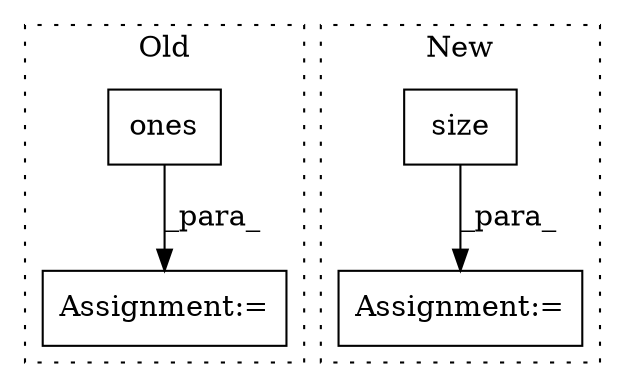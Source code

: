 digraph G {
subgraph cluster0 {
1 [label="ones" a="32" s="2316,2386" l="12,2" shape="box"];
4 [label="Assignment:=" a="7" s="2418" l="1" shape="box"];
label = "Old";
style="dotted";
}
subgraph cluster1 {
2 [label="size" a="32" s="2604,2620" l="5,1" shape="box"];
3 [label="Assignment:=" a="7" s="2515" l="14" shape="box"];
label = "New";
style="dotted";
}
1 -> 4 [label="_para_"];
2 -> 3 [label="_para_"];
}
